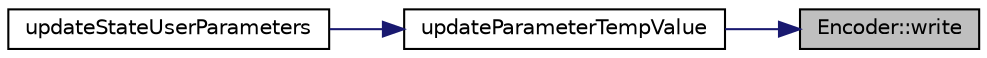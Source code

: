 digraph "Encoder::write"
{
 // LATEX_PDF_SIZE
  edge [fontname="Helvetica",fontsize="10",labelfontname="Helvetica",labelfontsize="10"];
  node [fontname="Helvetica",fontsize="10",shape=record];
  rankdir="RL";
  Node1 [label="Encoder::write",height=0.2,width=0.4,color="black", fillcolor="grey75", style="filled", fontcolor="black",tooltip=" "];
  Node1 -> Node2 [dir="back",color="midnightblue",fontsize="10",style="solid",fontname="Helvetica"];
  Node2 [label="updateParameterTempValue",height=0.2,width=0.4,color="black", fillcolor="white", style="filled",URL="$update_user_parameters_8h.html#ae9718840338bb2f85153c62bd8ee5dac",tooltip=" "];
  Node2 -> Node3 [dir="back",color="midnightblue",fontsize="10",style="solid",fontname="Helvetica"];
  Node3 [label="updateStateUserParameters",height=0.2,width=0.4,color="black", fillcolor="white", style="filled",URL="$update_user_parameters_8h.html#a709c59e928db592326c3a8912af4dd10",tooltip=" "];
}

